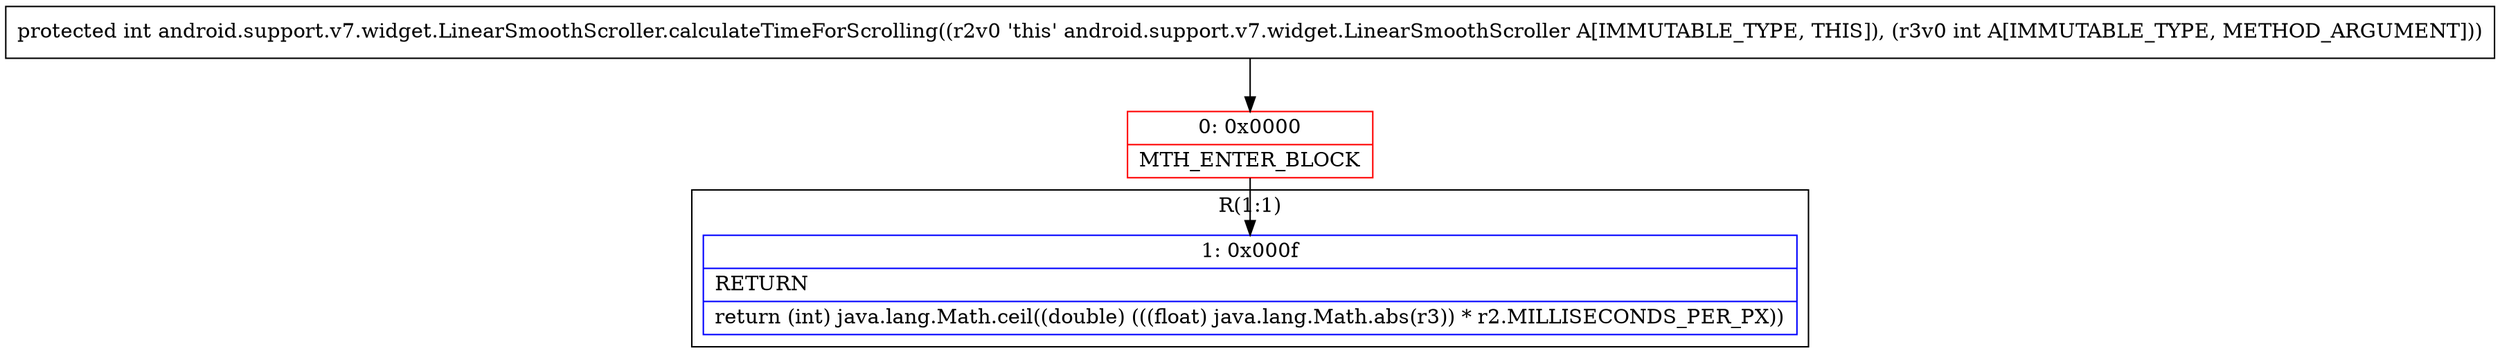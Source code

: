 digraph "CFG forandroid.support.v7.widget.LinearSmoothScroller.calculateTimeForScrolling(I)I" {
subgraph cluster_Region_1165222684 {
label = "R(1:1)";
node [shape=record,color=blue];
Node_1 [shape=record,label="{1\:\ 0x000f|RETURN\l|return (int) java.lang.Math.ceil((double) (((float) java.lang.Math.abs(r3)) * r2.MILLISECONDS_PER_PX))\l}"];
}
Node_0 [shape=record,color=red,label="{0\:\ 0x0000|MTH_ENTER_BLOCK\l}"];
MethodNode[shape=record,label="{protected int android.support.v7.widget.LinearSmoothScroller.calculateTimeForScrolling((r2v0 'this' android.support.v7.widget.LinearSmoothScroller A[IMMUTABLE_TYPE, THIS]), (r3v0 int A[IMMUTABLE_TYPE, METHOD_ARGUMENT])) }"];
MethodNode -> Node_0;
Node_0 -> Node_1;
}

